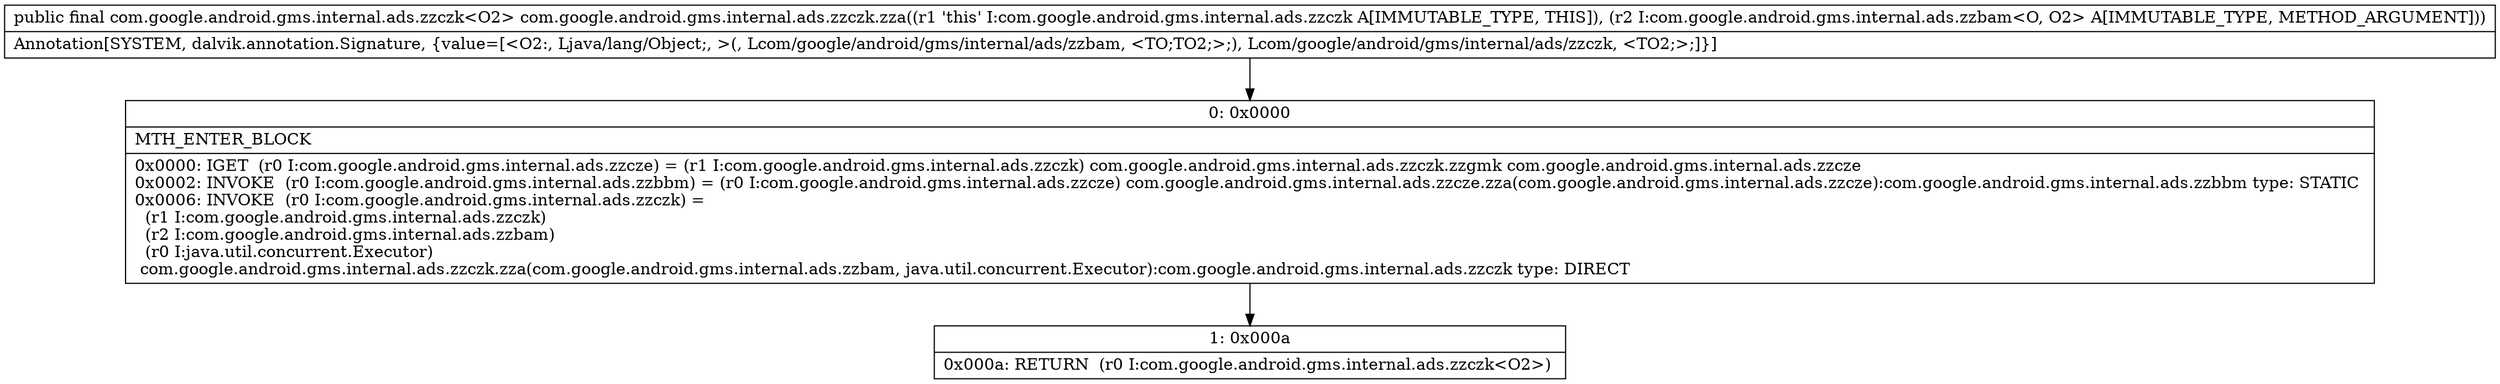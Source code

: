 digraph "CFG forcom.google.android.gms.internal.ads.zzczk.zza(Lcom\/google\/android\/gms\/internal\/ads\/zzbam;)Lcom\/google\/android\/gms\/internal\/ads\/zzczk;" {
Node_0 [shape=record,label="{0\:\ 0x0000|MTH_ENTER_BLOCK\l|0x0000: IGET  (r0 I:com.google.android.gms.internal.ads.zzcze) = (r1 I:com.google.android.gms.internal.ads.zzczk) com.google.android.gms.internal.ads.zzczk.zzgmk com.google.android.gms.internal.ads.zzcze \l0x0002: INVOKE  (r0 I:com.google.android.gms.internal.ads.zzbbm) = (r0 I:com.google.android.gms.internal.ads.zzcze) com.google.android.gms.internal.ads.zzcze.zza(com.google.android.gms.internal.ads.zzcze):com.google.android.gms.internal.ads.zzbbm type: STATIC \l0x0006: INVOKE  (r0 I:com.google.android.gms.internal.ads.zzczk) = \l  (r1 I:com.google.android.gms.internal.ads.zzczk)\l  (r2 I:com.google.android.gms.internal.ads.zzbam)\l  (r0 I:java.util.concurrent.Executor)\l com.google.android.gms.internal.ads.zzczk.zza(com.google.android.gms.internal.ads.zzbam, java.util.concurrent.Executor):com.google.android.gms.internal.ads.zzczk type: DIRECT \l}"];
Node_1 [shape=record,label="{1\:\ 0x000a|0x000a: RETURN  (r0 I:com.google.android.gms.internal.ads.zzczk\<O2\>) \l}"];
MethodNode[shape=record,label="{public final com.google.android.gms.internal.ads.zzczk\<O2\> com.google.android.gms.internal.ads.zzczk.zza((r1 'this' I:com.google.android.gms.internal.ads.zzczk A[IMMUTABLE_TYPE, THIS]), (r2 I:com.google.android.gms.internal.ads.zzbam\<O, O2\> A[IMMUTABLE_TYPE, METHOD_ARGUMENT]))  | Annotation[SYSTEM, dalvik.annotation.Signature, \{value=[\<O2:, Ljava\/lang\/Object;, \>(, Lcom\/google\/android\/gms\/internal\/ads\/zzbam, \<TO;TO2;\>;), Lcom\/google\/android\/gms\/internal\/ads\/zzczk, \<TO2;\>;]\}]\l}"];
MethodNode -> Node_0;
Node_0 -> Node_1;
}

